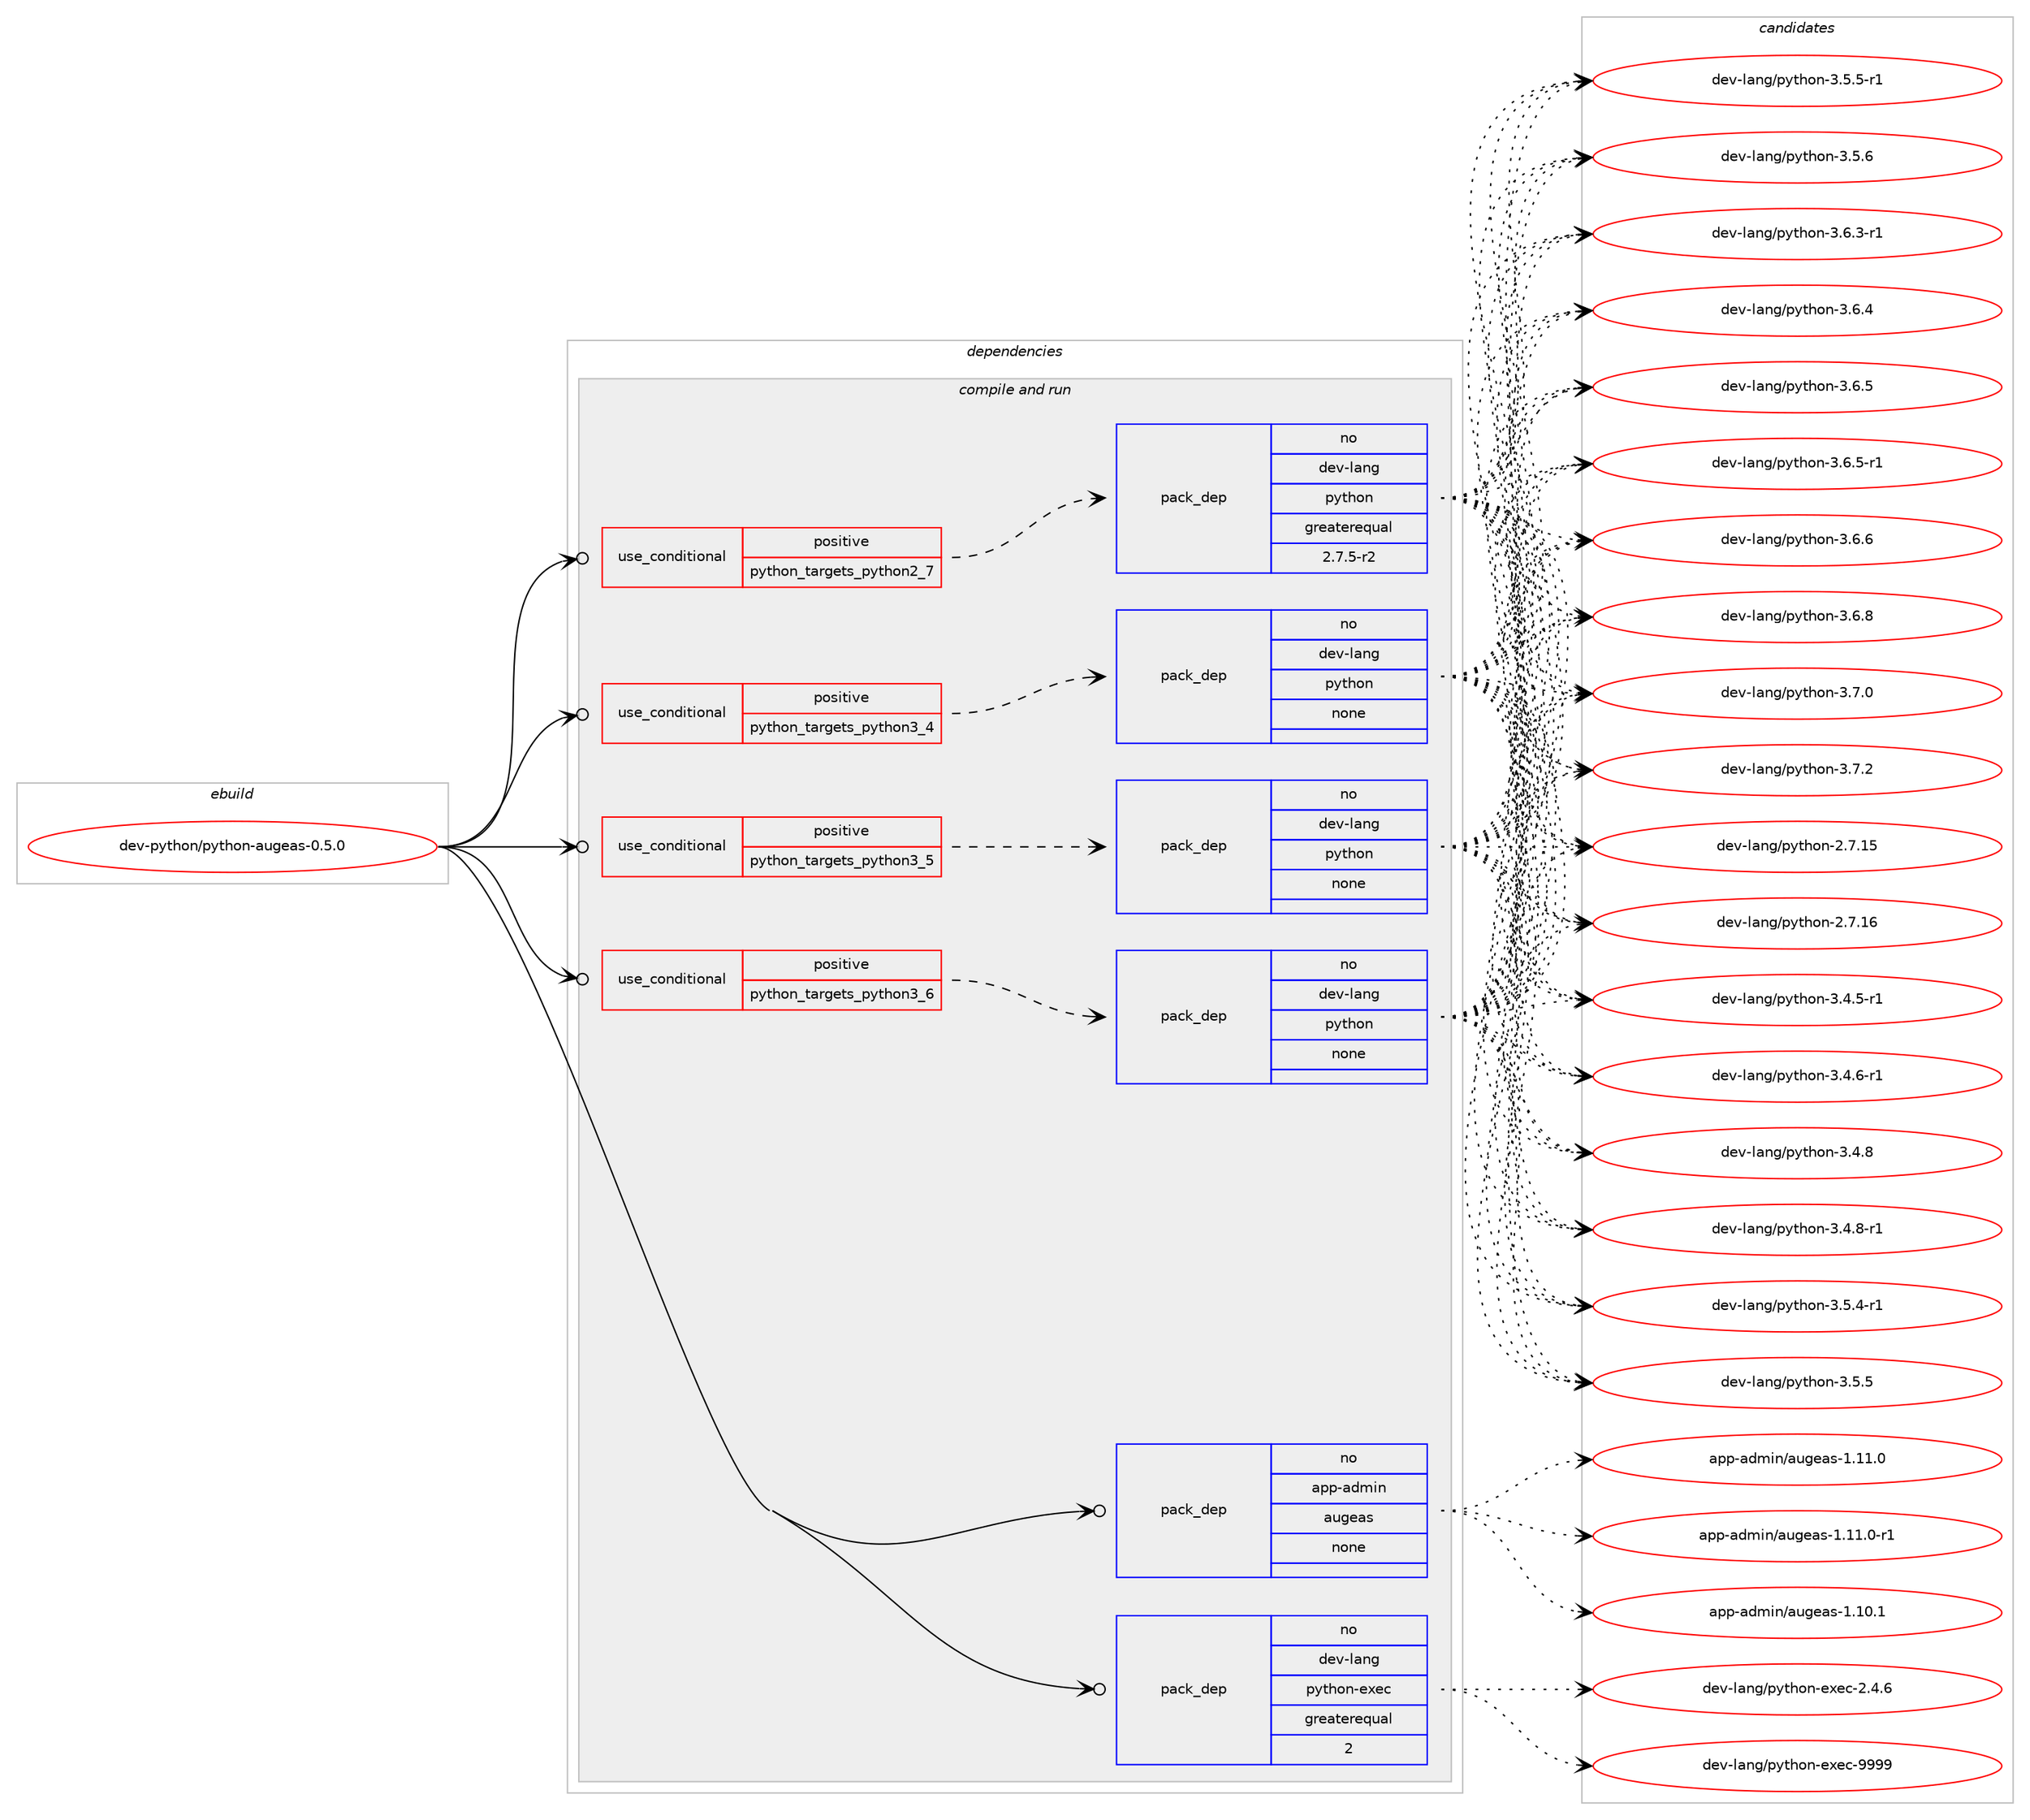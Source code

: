 digraph prolog {

# *************
# Graph options
# *************

newrank=true;
concentrate=true;
compound=true;
graph [rankdir=LR,fontname=Helvetica,fontsize=10,ranksep=1.5];#, ranksep=2.5, nodesep=0.2];
edge  [arrowhead=vee];
node  [fontname=Helvetica,fontsize=10];

# **********
# The ebuild
# **********

subgraph cluster_leftcol {
color=gray;
rank=same;
label=<<i>ebuild</i>>;
id [label="dev-python/python-augeas-0.5.0", color=red, width=4, href="../dev-python/python-augeas-0.5.0.svg"];
}

# ****************
# The dependencies
# ****************

subgraph cluster_midcol {
color=gray;
label=<<i>dependencies</i>>;
subgraph cluster_compile {
fillcolor="#eeeeee";
style=filled;
label=<<i>compile</i>>;
}
subgraph cluster_compileandrun {
fillcolor="#eeeeee";
style=filled;
label=<<i>compile and run</i>>;
subgraph cond382377 {
dependency1434008 [label=<<TABLE BORDER="0" CELLBORDER="1" CELLSPACING="0" CELLPADDING="4"><TR><TD ROWSPAN="3" CELLPADDING="10">use_conditional</TD></TR><TR><TD>positive</TD></TR><TR><TD>python_targets_python2_7</TD></TR></TABLE>>, shape=none, color=red];
subgraph pack1028282 {
dependency1434009 [label=<<TABLE BORDER="0" CELLBORDER="1" CELLSPACING="0" CELLPADDING="4" WIDTH="220"><TR><TD ROWSPAN="6" CELLPADDING="30">pack_dep</TD></TR><TR><TD WIDTH="110">no</TD></TR><TR><TD>dev-lang</TD></TR><TR><TD>python</TD></TR><TR><TD>greaterequal</TD></TR><TR><TD>2.7.5-r2</TD></TR></TABLE>>, shape=none, color=blue];
}
dependency1434008:e -> dependency1434009:w [weight=20,style="dashed",arrowhead="vee"];
}
id:e -> dependency1434008:w [weight=20,style="solid",arrowhead="odotvee"];
subgraph cond382378 {
dependency1434010 [label=<<TABLE BORDER="0" CELLBORDER="1" CELLSPACING="0" CELLPADDING="4"><TR><TD ROWSPAN="3" CELLPADDING="10">use_conditional</TD></TR><TR><TD>positive</TD></TR><TR><TD>python_targets_python3_4</TD></TR></TABLE>>, shape=none, color=red];
subgraph pack1028283 {
dependency1434011 [label=<<TABLE BORDER="0" CELLBORDER="1" CELLSPACING="0" CELLPADDING="4" WIDTH="220"><TR><TD ROWSPAN="6" CELLPADDING="30">pack_dep</TD></TR><TR><TD WIDTH="110">no</TD></TR><TR><TD>dev-lang</TD></TR><TR><TD>python</TD></TR><TR><TD>none</TD></TR><TR><TD></TD></TR></TABLE>>, shape=none, color=blue];
}
dependency1434010:e -> dependency1434011:w [weight=20,style="dashed",arrowhead="vee"];
}
id:e -> dependency1434010:w [weight=20,style="solid",arrowhead="odotvee"];
subgraph cond382379 {
dependency1434012 [label=<<TABLE BORDER="0" CELLBORDER="1" CELLSPACING="0" CELLPADDING="4"><TR><TD ROWSPAN="3" CELLPADDING="10">use_conditional</TD></TR><TR><TD>positive</TD></TR><TR><TD>python_targets_python3_5</TD></TR></TABLE>>, shape=none, color=red];
subgraph pack1028284 {
dependency1434013 [label=<<TABLE BORDER="0" CELLBORDER="1" CELLSPACING="0" CELLPADDING="4" WIDTH="220"><TR><TD ROWSPAN="6" CELLPADDING="30">pack_dep</TD></TR><TR><TD WIDTH="110">no</TD></TR><TR><TD>dev-lang</TD></TR><TR><TD>python</TD></TR><TR><TD>none</TD></TR><TR><TD></TD></TR></TABLE>>, shape=none, color=blue];
}
dependency1434012:e -> dependency1434013:w [weight=20,style="dashed",arrowhead="vee"];
}
id:e -> dependency1434012:w [weight=20,style="solid",arrowhead="odotvee"];
subgraph cond382380 {
dependency1434014 [label=<<TABLE BORDER="0" CELLBORDER="1" CELLSPACING="0" CELLPADDING="4"><TR><TD ROWSPAN="3" CELLPADDING="10">use_conditional</TD></TR><TR><TD>positive</TD></TR><TR><TD>python_targets_python3_6</TD></TR></TABLE>>, shape=none, color=red];
subgraph pack1028285 {
dependency1434015 [label=<<TABLE BORDER="0" CELLBORDER="1" CELLSPACING="0" CELLPADDING="4" WIDTH="220"><TR><TD ROWSPAN="6" CELLPADDING="30">pack_dep</TD></TR><TR><TD WIDTH="110">no</TD></TR><TR><TD>dev-lang</TD></TR><TR><TD>python</TD></TR><TR><TD>none</TD></TR><TR><TD></TD></TR></TABLE>>, shape=none, color=blue];
}
dependency1434014:e -> dependency1434015:w [weight=20,style="dashed",arrowhead="vee"];
}
id:e -> dependency1434014:w [weight=20,style="solid",arrowhead="odotvee"];
subgraph pack1028286 {
dependency1434016 [label=<<TABLE BORDER="0" CELLBORDER="1" CELLSPACING="0" CELLPADDING="4" WIDTH="220"><TR><TD ROWSPAN="6" CELLPADDING="30">pack_dep</TD></TR><TR><TD WIDTH="110">no</TD></TR><TR><TD>app-admin</TD></TR><TR><TD>augeas</TD></TR><TR><TD>none</TD></TR><TR><TD></TD></TR></TABLE>>, shape=none, color=blue];
}
id:e -> dependency1434016:w [weight=20,style="solid",arrowhead="odotvee"];
subgraph pack1028287 {
dependency1434017 [label=<<TABLE BORDER="0" CELLBORDER="1" CELLSPACING="0" CELLPADDING="4" WIDTH="220"><TR><TD ROWSPAN="6" CELLPADDING="30">pack_dep</TD></TR><TR><TD WIDTH="110">no</TD></TR><TR><TD>dev-lang</TD></TR><TR><TD>python-exec</TD></TR><TR><TD>greaterequal</TD></TR><TR><TD>2</TD></TR></TABLE>>, shape=none, color=blue];
}
id:e -> dependency1434017:w [weight=20,style="solid",arrowhead="odotvee"];
}
subgraph cluster_run {
fillcolor="#eeeeee";
style=filled;
label=<<i>run</i>>;
}
}

# **************
# The candidates
# **************

subgraph cluster_choices {
rank=same;
color=gray;
label=<<i>candidates</i>>;

subgraph choice1028282 {
color=black;
nodesep=1;
choice10010111845108971101034711212111610411111045504655464953 [label="dev-lang/python-2.7.15", color=red, width=4,href="../dev-lang/python-2.7.15.svg"];
choice10010111845108971101034711212111610411111045504655464954 [label="dev-lang/python-2.7.16", color=red, width=4,href="../dev-lang/python-2.7.16.svg"];
choice1001011184510897110103471121211161041111104551465246534511449 [label="dev-lang/python-3.4.5-r1", color=red, width=4,href="../dev-lang/python-3.4.5-r1.svg"];
choice1001011184510897110103471121211161041111104551465246544511449 [label="dev-lang/python-3.4.6-r1", color=red, width=4,href="../dev-lang/python-3.4.6-r1.svg"];
choice100101118451089711010347112121116104111110455146524656 [label="dev-lang/python-3.4.8", color=red, width=4,href="../dev-lang/python-3.4.8.svg"];
choice1001011184510897110103471121211161041111104551465246564511449 [label="dev-lang/python-3.4.8-r1", color=red, width=4,href="../dev-lang/python-3.4.8-r1.svg"];
choice1001011184510897110103471121211161041111104551465346524511449 [label="dev-lang/python-3.5.4-r1", color=red, width=4,href="../dev-lang/python-3.5.4-r1.svg"];
choice100101118451089711010347112121116104111110455146534653 [label="dev-lang/python-3.5.5", color=red, width=4,href="../dev-lang/python-3.5.5.svg"];
choice1001011184510897110103471121211161041111104551465346534511449 [label="dev-lang/python-3.5.5-r1", color=red, width=4,href="../dev-lang/python-3.5.5-r1.svg"];
choice100101118451089711010347112121116104111110455146534654 [label="dev-lang/python-3.5.6", color=red, width=4,href="../dev-lang/python-3.5.6.svg"];
choice1001011184510897110103471121211161041111104551465446514511449 [label="dev-lang/python-3.6.3-r1", color=red, width=4,href="../dev-lang/python-3.6.3-r1.svg"];
choice100101118451089711010347112121116104111110455146544652 [label="dev-lang/python-3.6.4", color=red, width=4,href="../dev-lang/python-3.6.4.svg"];
choice100101118451089711010347112121116104111110455146544653 [label="dev-lang/python-3.6.5", color=red, width=4,href="../dev-lang/python-3.6.5.svg"];
choice1001011184510897110103471121211161041111104551465446534511449 [label="dev-lang/python-3.6.5-r1", color=red, width=4,href="../dev-lang/python-3.6.5-r1.svg"];
choice100101118451089711010347112121116104111110455146544654 [label="dev-lang/python-3.6.6", color=red, width=4,href="../dev-lang/python-3.6.6.svg"];
choice100101118451089711010347112121116104111110455146544656 [label="dev-lang/python-3.6.8", color=red, width=4,href="../dev-lang/python-3.6.8.svg"];
choice100101118451089711010347112121116104111110455146554648 [label="dev-lang/python-3.7.0", color=red, width=4,href="../dev-lang/python-3.7.0.svg"];
choice100101118451089711010347112121116104111110455146554650 [label="dev-lang/python-3.7.2", color=red, width=4,href="../dev-lang/python-3.7.2.svg"];
dependency1434009:e -> choice10010111845108971101034711212111610411111045504655464953:w [style=dotted,weight="100"];
dependency1434009:e -> choice10010111845108971101034711212111610411111045504655464954:w [style=dotted,weight="100"];
dependency1434009:e -> choice1001011184510897110103471121211161041111104551465246534511449:w [style=dotted,weight="100"];
dependency1434009:e -> choice1001011184510897110103471121211161041111104551465246544511449:w [style=dotted,weight="100"];
dependency1434009:e -> choice100101118451089711010347112121116104111110455146524656:w [style=dotted,weight="100"];
dependency1434009:e -> choice1001011184510897110103471121211161041111104551465246564511449:w [style=dotted,weight="100"];
dependency1434009:e -> choice1001011184510897110103471121211161041111104551465346524511449:w [style=dotted,weight="100"];
dependency1434009:e -> choice100101118451089711010347112121116104111110455146534653:w [style=dotted,weight="100"];
dependency1434009:e -> choice1001011184510897110103471121211161041111104551465346534511449:w [style=dotted,weight="100"];
dependency1434009:e -> choice100101118451089711010347112121116104111110455146534654:w [style=dotted,weight="100"];
dependency1434009:e -> choice1001011184510897110103471121211161041111104551465446514511449:w [style=dotted,weight="100"];
dependency1434009:e -> choice100101118451089711010347112121116104111110455146544652:w [style=dotted,weight="100"];
dependency1434009:e -> choice100101118451089711010347112121116104111110455146544653:w [style=dotted,weight="100"];
dependency1434009:e -> choice1001011184510897110103471121211161041111104551465446534511449:w [style=dotted,weight="100"];
dependency1434009:e -> choice100101118451089711010347112121116104111110455146544654:w [style=dotted,weight="100"];
dependency1434009:e -> choice100101118451089711010347112121116104111110455146544656:w [style=dotted,weight="100"];
dependency1434009:e -> choice100101118451089711010347112121116104111110455146554648:w [style=dotted,weight="100"];
dependency1434009:e -> choice100101118451089711010347112121116104111110455146554650:w [style=dotted,weight="100"];
}
subgraph choice1028283 {
color=black;
nodesep=1;
choice10010111845108971101034711212111610411111045504655464953 [label="dev-lang/python-2.7.15", color=red, width=4,href="../dev-lang/python-2.7.15.svg"];
choice10010111845108971101034711212111610411111045504655464954 [label="dev-lang/python-2.7.16", color=red, width=4,href="../dev-lang/python-2.7.16.svg"];
choice1001011184510897110103471121211161041111104551465246534511449 [label="dev-lang/python-3.4.5-r1", color=red, width=4,href="../dev-lang/python-3.4.5-r1.svg"];
choice1001011184510897110103471121211161041111104551465246544511449 [label="dev-lang/python-3.4.6-r1", color=red, width=4,href="../dev-lang/python-3.4.6-r1.svg"];
choice100101118451089711010347112121116104111110455146524656 [label="dev-lang/python-3.4.8", color=red, width=4,href="../dev-lang/python-3.4.8.svg"];
choice1001011184510897110103471121211161041111104551465246564511449 [label="dev-lang/python-3.4.8-r1", color=red, width=4,href="../dev-lang/python-3.4.8-r1.svg"];
choice1001011184510897110103471121211161041111104551465346524511449 [label="dev-lang/python-3.5.4-r1", color=red, width=4,href="../dev-lang/python-3.5.4-r1.svg"];
choice100101118451089711010347112121116104111110455146534653 [label="dev-lang/python-3.5.5", color=red, width=4,href="../dev-lang/python-3.5.5.svg"];
choice1001011184510897110103471121211161041111104551465346534511449 [label="dev-lang/python-3.5.5-r1", color=red, width=4,href="../dev-lang/python-3.5.5-r1.svg"];
choice100101118451089711010347112121116104111110455146534654 [label="dev-lang/python-3.5.6", color=red, width=4,href="../dev-lang/python-3.5.6.svg"];
choice1001011184510897110103471121211161041111104551465446514511449 [label="dev-lang/python-3.6.3-r1", color=red, width=4,href="../dev-lang/python-3.6.3-r1.svg"];
choice100101118451089711010347112121116104111110455146544652 [label="dev-lang/python-3.6.4", color=red, width=4,href="../dev-lang/python-3.6.4.svg"];
choice100101118451089711010347112121116104111110455146544653 [label="dev-lang/python-3.6.5", color=red, width=4,href="../dev-lang/python-3.6.5.svg"];
choice1001011184510897110103471121211161041111104551465446534511449 [label="dev-lang/python-3.6.5-r1", color=red, width=4,href="../dev-lang/python-3.6.5-r1.svg"];
choice100101118451089711010347112121116104111110455146544654 [label="dev-lang/python-3.6.6", color=red, width=4,href="../dev-lang/python-3.6.6.svg"];
choice100101118451089711010347112121116104111110455146544656 [label="dev-lang/python-3.6.8", color=red, width=4,href="../dev-lang/python-3.6.8.svg"];
choice100101118451089711010347112121116104111110455146554648 [label="dev-lang/python-3.7.0", color=red, width=4,href="../dev-lang/python-3.7.0.svg"];
choice100101118451089711010347112121116104111110455146554650 [label="dev-lang/python-3.7.2", color=red, width=4,href="../dev-lang/python-3.7.2.svg"];
dependency1434011:e -> choice10010111845108971101034711212111610411111045504655464953:w [style=dotted,weight="100"];
dependency1434011:e -> choice10010111845108971101034711212111610411111045504655464954:w [style=dotted,weight="100"];
dependency1434011:e -> choice1001011184510897110103471121211161041111104551465246534511449:w [style=dotted,weight="100"];
dependency1434011:e -> choice1001011184510897110103471121211161041111104551465246544511449:w [style=dotted,weight="100"];
dependency1434011:e -> choice100101118451089711010347112121116104111110455146524656:w [style=dotted,weight="100"];
dependency1434011:e -> choice1001011184510897110103471121211161041111104551465246564511449:w [style=dotted,weight="100"];
dependency1434011:e -> choice1001011184510897110103471121211161041111104551465346524511449:w [style=dotted,weight="100"];
dependency1434011:e -> choice100101118451089711010347112121116104111110455146534653:w [style=dotted,weight="100"];
dependency1434011:e -> choice1001011184510897110103471121211161041111104551465346534511449:w [style=dotted,weight="100"];
dependency1434011:e -> choice100101118451089711010347112121116104111110455146534654:w [style=dotted,weight="100"];
dependency1434011:e -> choice1001011184510897110103471121211161041111104551465446514511449:w [style=dotted,weight="100"];
dependency1434011:e -> choice100101118451089711010347112121116104111110455146544652:w [style=dotted,weight="100"];
dependency1434011:e -> choice100101118451089711010347112121116104111110455146544653:w [style=dotted,weight="100"];
dependency1434011:e -> choice1001011184510897110103471121211161041111104551465446534511449:w [style=dotted,weight="100"];
dependency1434011:e -> choice100101118451089711010347112121116104111110455146544654:w [style=dotted,weight="100"];
dependency1434011:e -> choice100101118451089711010347112121116104111110455146544656:w [style=dotted,weight="100"];
dependency1434011:e -> choice100101118451089711010347112121116104111110455146554648:w [style=dotted,weight="100"];
dependency1434011:e -> choice100101118451089711010347112121116104111110455146554650:w [style=dotted,weight="100"];
}
subgraph choice1028284 {
color=black;
nodesep=1;
choice10010111845108971101034711212111610411111045504655464953 [label="dev-lang/python-2.7.15", color=red, width=4,href="../dev-lang/python-2.7.15.svg"];
choice10010111845108971101034711212111610411111045504655464954 [label="dev-lang/python-2.7.16", color=red, width=4,href="../dev-lang/python-2.7.16.svg"];
choice1001011184510897110103471121211161041111104551465246534511449 [label="dev-lang/python-3.4.5-r1", color=red, width=4,href="../dev-lang/python-3.4.5-r1.svg"];
choice1001011184510897110103471121211161041111104551465246544511449 [label="dev-lang/python-3.4.6-r1", color=red, width=4,href="../dev-lang/python-3.4.6-r1.svg"];
choice100101118451089711010347112121116104111110455146524656 [label="dev-lang/python-3.4.8", color=red, width=4,href="../dev-lang/python-3.4.8.svg"];
choice1001011184510897110103471121211161041111104551465246564511449 [label="dev-lang/python-3.4.8-r1", color=red, width=4,href="../dev-lang/python-3.4.8-r1.svg"];
choice1001011184510897110103471121211161041111104551465346524511449 [label="dev-lang/python-3.5.4-r1", color=red, width=4,href="../dev-lang/python-3.5.4-r1.svg"];
choice100101118451089711010347112121116104111110455146534653 [label="dev-lang/python-3.5.5", color=red, width=4,href="../dev-lang/python-3.5.5.svg"];
choice1001011184510897110103471121211161041111104551465346534511449 [label="dev-lang/python-3.5.5-r1", color=red, width=4,href="../dev-lang/python-3.5.5-r1.svg"];
choice100101118451089711010347112121116104111110455146534654 [label="dev-lang/python-3.5.6", color=red, width=4,href="../dev-lang/python-3.5.6.svg"];
choice1001011184510897110103471121211161041111104551465446514511449 [label="dev-lang/python-3.6.3-r1", color=red, width=4,href="../dev-lang/python-3.6.3-r1.svg"];
choice100101118451089711010347112121116104111110455146544652 [label="dev-lang/python-3.6.4", color=red, width=4,href="../dev-lang/python-3.6.4.svg"];
choice100101118451089711010347112121116104111110455146544653 [label="dev-lang/python-3.6.5", color=red, width=4,href="../dev-lang/python-3.6.5.svg"];
choice1001011184510897110103471121211161041111104551465446534511449 [label="dev-lang/python-3.6.5-r1", color=red, width=4,href="../dev-lang/python-3.6.5-r1.svg"];
choice100101118451089711010347112121116104111110455146544654 [label="dev-lang/python-3.6.6", color=red, width=4,href="../dev-lang/python-3.6.6.svg"];
choice100101118451089711010347112121116104111110455146544656 [label="dev-lang/python-3.6.8", color=red, width=4,href="../dev-lang/python-3.6.8.svg"];
choice100101118451089711010347112121116104111110455146554648 [label="dev-lang/python-3.7.0", color=red, width=4,href="../dev-lang/python-3.7.0.svg"];
choice100101118451089711010347112121116104111110455146554650 [label="dev-lang/python-3.7.2", color=red, width=4,href="../dev-lang/python-3.7.2.svg"];
dependency1434013:e -> choice10010111845108971101034711212111610411111045504655464953:w [style=dotted,weight="100"];
dependency1434013:e -> choice10010111845108971101034711212111610411111045504655464954:w [style=dotted,weight="100"];
dependency1434013:e -> choice1001011184510897110103471121211161041111104551465246534511449:w [style=dotted,weight="100"];
dependency1434013:e -> choice1001011184510897110103471121211161041111104551465246544511449:w [style=dotted,weight="100"];
dependency1434013:e -> choice100101118451089711010347112121116104111110455146524656:w [style=dotted,weight="100"];
dependency1434013:e -> choice1001011184510897110103471121211161041111104551465246564511449:w [style=dotted,weight="100"];
dependency1434013:e -> choice1001011184510897110103471121211161041111104551465346524511449:w [style=dotted,weight="100"];
dependency1434013:e -> choice100101118451089711010347112121116104111110455146534653:w [style=dotted,weight="100"];
dependency1434013:e -> choice1001011184510897110103471121211161041111104551465346534511449:w [style=dotted,weight="100"];
dependency1434013:e -> choice100101118451089711010347112121116104111110455146534654:w [style=dotted,weight="100"];
dependency1434013:e -> choice1001011184510897110103471121211161041111104551465446514511449:w [style=dotted,weight="100"];
dependency1434013:e -> choice100101118451089711010347112121116104111110455146544652:w [style=dotted,weight="100"];
dependency1434013:e -> choice100101118451089711010347112121116104111110455146544653:w [style=dotted,weight="100"];
dependency1434013:e -> choice1001011184510897110103471121211161041111104551465446534511449:w [style=dotted,weight="100"];
dependency1434013:e -> choice100101118451089711010347112121116104111110455146544654:w [style=dotted,weight="100"];
dependency1434013:e -> choice100101118451089711010347112121116104111110455146544656:w [style=dotted,weight="100"];
dependency1434013:e -> choice100101118451089711010347112121116104111110455146554648:w [style=dotted,weight="100"];
dependency1434013:e -> choice100101118451089711010347112121116104111110455146554650:w [style=dotted,weight="100"];
}
subgraph choice1028285 {
color=black;
nodesep=1;
choice10010111845108971101034711212111610411111045504655464953 [label="dev-lang/python-2.7.15", color=red, width=4,href="../dev-lang/python-2.7.15.svg"];
choice10010111845108971101034711212111610411111045504655464954 [label="dev-lang/python-2.7.16", color=red, width=4,href="../dev-lang/python-2.7.16.svg"];
choice1001011184510897110103471121211161041111104551465246534511449 [label="dev-lang/python-3.4.5-r1", color=red, width=4,href="../dev-lang/python-3.4.5-r1.svg"];
choice1001011184510897110103471121211161041111104551465246544511449 [label="dev-lang/python-3.4.6-r1", color=red, width=4,href="../dev-lang/python-3.4.6-r1.svg"];
choice100101118451089711010347112121116104111110455146524656 [label="dev-lang/python-3.4.8", color=red, width=4,href="../dev-lang/python-3.4.8.svg"];
choice1001011184510897110103471121211161041111104551465246564511449 [label="dev-lang/python-3.4.8-r1", color=red, width=4,href="../dev-lang/python-3.4.8-r1.svg"];
choice1001011184510897110103471121211161041111104551465346524511449 [label="dev-lang/python-3.5.4-r1", color=red, width=4,href="../dev-lang/python-3.5.4-r1.svg"];
choice100101118451089711010347112121116104111110455146534653 [label="dev-lang/python-3.5.5", color=red, width=4,href="../dev-lang/python-3.5.5.svg"];
choice1001011184510897110103471121211161041111104551465346534511449 [label="dev-lang/python-3.5.5-r1", color=red, width=4,href="../dev-lang/python-3.5.5-r1.svg"];
choice100101118451089711010347112121116104111110455146534654 [label="dev-lang/python-3.5.6", color=red, width=4,href="../dev-lang/python-3.5.6.svg"];
choice1001011184510897110103471121211161041111104551465446514511449 [label="dev-lang/python-3.6.3-r1", color=red, width=4,href="../dev-lang/python-3.6.3-r1.svg"];
choice100101118451089711010347112121116104111110455146544652 [label="dev-lang/python-3.6.4", color=red, width=4,href="../dev-lang/python-3.6.4.svg"];
choice100101118451089711010347112121116104111110455146544653 [label="dev-lang/python-3.6.5", color=red, width=4,href="../dev-lang/python-3.6.5.svg"];
choice1001011184510897110103471121211161041111104551465446534511449 [label="dev-lang/python-3.6.5-r1", color=red, width=4,href="../dev-lang/python-3.6.5-r1.svg"];
choice100101118451089711010347112121116104111110455146544654 [label="dev-lang/python-3.6.6", color=red, width=4,href="../dev-lang/python-3.6.6.svg"];
choice100101118451089711010347112121116104111110455146544656 [label="dev-lang/python-3.6.8", color=red, width=4,href="../dev-lang/python-3.6.8.svg"];
choice100101118451089711010347112121116104111110455146554648 [label="dev-lang/python-3.7.0", color=red, width=4,href="../dev-lang/python-3.7.0.svg"];
choice100101118451089711010347112121116104111110455146554650 [label="dev-lang/python-3.7.2", color=red, width=4,href="../dev-lang/python-3.7.2.svg"];
dependency1434015:e -> choice10010111845108971101034711212111610411111045504655464953:w [style=dotted,weight="100"];
dependency1434015:e -> choice10010111845108971101034711212111610411111045504655464954:w [style=dotted,weight="100"];
dependency1434015:e -> choice1001011184510897110103471121211161041111104551465246534511449:w [style=dotted,weight="100"];
dependency1434015:e -> choice1001011184510897110103471121211161041111104551465246544511449:w [style=dotted,weight="100"];
dependency1434015:e -> choice100101118451089711010347112121116104111110455146524656:w [style=dotted,weight="100"];
dependency1434015:e -> choice1001011184510897110103471121211161041111104551465246564511449:w [style=dotted,weight="100"];
dependency1434015:e -> choice1001011184510897110103471121211161041111104551465346524511449:w [style=dotted,weight="100"];
dependency1434015:e -> choice100101118451089711010347112121116104111110455146534653:w [style=dotted,weight="100"];
dependency1434015:e -> choice1001011184510897110103471121211161041111104551465346534511449:w [style=dotted,weight="100"];
dependency1434015:e -> choice100101118451089711010347112121116104111110455146534654:w [style=dotted,weight="100"];
dependency1434015:e -> choice1001011184510897110103471121211161041111104551465446514511449:w [style=dotted,weight="100"];
dependency1434015:e -> choice100101118451089711010347112121116104111110455146544652:w [style=dotted,weight="100"];
dependency1434015:e -> choice100101118451089711010347112121116104111110455146544653:w [style=dotted,weight="100"];
dependency1434015:e -> choice1001011184510897110103471121211161041111104551465446534511449:w [style=dotted,weight="100"];
dependency1434015:e -> choice100101118451089711010347112121116104111110455146544654:w [style=dotted,weight="100"];
dependency1434015:e -> choice100101118451089711010347112121116104111110455146544656:w [style=dotted,weight="100"];
dependency1434015:e -> choice100101118451089711010347112121116104111110455146554648:w [style=dotted,weight="100"];
dependency1434015:e -> choice100101118451089711010347112121116104111110455146554650:w [style=dotted,weight="100"];
}
subgraph choice1028286 {
color=black;
nodesep=1;
choice97112112459710010910511047971171031019711545494649484649 [label="app-admin/augeas-1.10.1", color=red, width=4,href="../app-admin/augeas-1.10.1.svg"];
choice97112112459710010910511047971171031019711545494649494648 [label="app-admin/augeas-1.11.0", color=red, width=4,href="../app-admin/augeas-1.11.0.svg"];
choice971121124597100109105110479711710310197115454946494946484511449 [label="app-admin/augeas-1.11.0-r1", color=red, width=4,href="../app-admin/augeas-1.11.0-r1.svg"];
dependency1434016:e -> choice97112112459710010910511047971171031019711545494649484649:w [style=dotted,weight="100"];
dependency1434016:e -> choice97112112459710010910511047971171031019711545494649494648:w [style=dotted,weight="100"];
dependency1434016:e -> choice971121124597100109105110479711710310197115454946494946484511449:w [style=dotted,weight="100"];
}
subgraph choice1028287 {
color=black;
nodesep=1;
choice1001011184510897110103471121211161041111104510112010199455046524654 [label="dev-lang/python-exec-2.4.6", color=red, width=4,href="../dev-lang/python-exec-2.4.6.svg"];
choice10010111845108971101034711212111610411111045101120101994557575757 [label="dev-lang/python-exec-9999", color=red, width=4,href="../dev-lang/python-exec-9999.svg"];
dependency1434017:e -> choice1001011184510897110103471121211161041111104510112010199455046524654:w [style=dotted,weight="100"];
dependency1434017:e -> choice10010111845108971101034711212111610411111045101120101994557575757:w [style=dotted,weight="100"];
}
}

}
